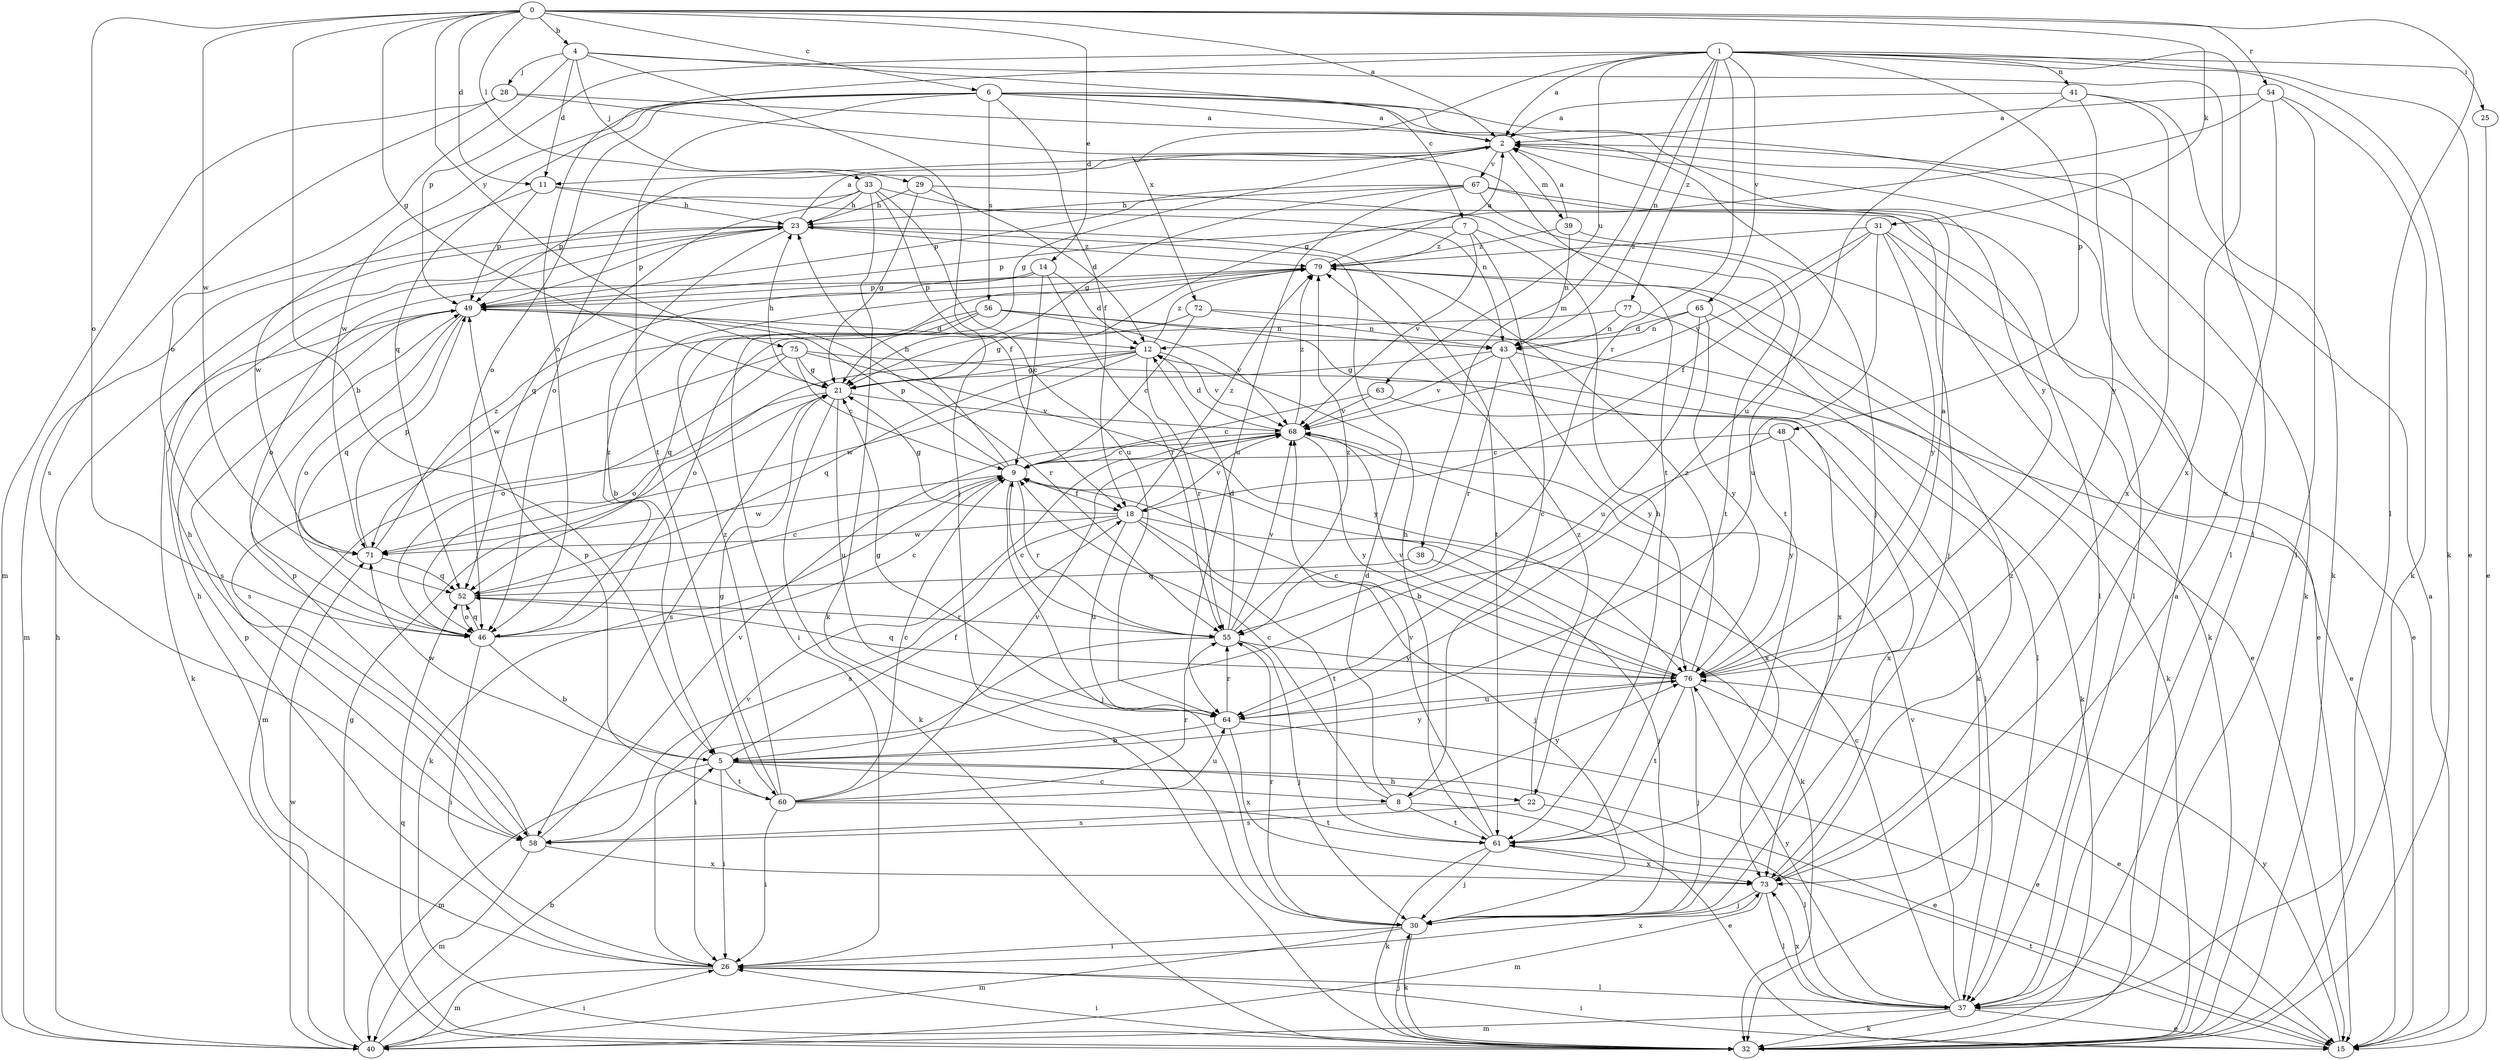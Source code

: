 strict digraph  {
0;
1;
2;
4;
5;
6;
7;
8;
9;
11;
12;
14;
15;
18;
21;
22;
23;
25;
26;
28;
29;
30;
31;
32;
33;
37;
38;
39;
40;
41;
43;
46;
48;
49;
52;
54;
55;
56;
58;
60;
61;
63;
64;
65;
67;
68;
71;
72;
73;
75;
76;
77;
79;
0 -> 2  [label=a];
0 -> 4  [label=b];
0 -> 5  [label=b];
0 -> 6  [label=c];
0 -> 11  [label=d];
0 -> 14  [label=e];
0 -> 21  [label=g];
0 -> 31  [label=k];
0 -> 33  [label=l];
0 -> 37  [label=l];
0 -> 46  [label=o];
0 -> 54  [label=r];
0 -> 71  [label=w];
0 -> 75  [label=y];
1 -> 2  [label=a];
1 -> 15  [label=e];
1 -> 25  [label=i];
1 -> 32  [label=k];
1 -> 38  [label=m];
1 -> 41  [label=n];
1 -> 43  [label=n];
1 -> 46  [label=o];
1 -> 48  [label=p];
1 -> 49  [label=p];
1 -> 55  [label=r];
1 -> 63  [label=u];
1 -> 65  [label=v];
1 -> 72  [label=x];
1 -> 73  [label=x];
1 -> 77  [label=z];
2 -> 11  [label=d];
2 -> 21  [label=g];
2 -> 32  [label=k];
2 -> 39  [label=m];
2 -> 46  [label=o];
2 -> 67  [label=v];
4 -> 7  [label=c];
4 -> 11  [label=d];
4 -> 28  [label=j];
4 -> 29  [label=j];
4 -> 30  [label=j];
4 -> 37  [label=l];
4 -> 46  [label=o];
5 -> 8  [label=c];
5 -> 15  [label=e];
5 -> 18  [label=f];
5 -> 22  [label=h];
5 -> 26  [label=i];
5 -> 40  [label=m];
5 -> 60  [label=t];
5 -> 71  [label=w];
5 -> 76  [label=y];
6 -> 2  [label=a];
6 -> 18  [label=f];
6 -> 30  [label=j];
6 -> 37  [label=l];
6 -> 46  [label=o];
6 -> 52  [label=q];
6 -> 56  [label=s];
6 -> 60  [label=t];
6 -> 71  [label=w];
6 -> 76  [label=y];
7 -> 8  [label=c];
7 -> 22  [label=h];
7 -> 49  [label=p];
7 -> 68  [label=v];
7 -> 79  [label=z];
8 -> 9  [label=c];
8 -> 12  [label=d];
8 -> 15  [label=e];
8 -> 58  [label=s];
8 -> 61  [label=t];
8 -> 76  [label=y];
9 -> 18  [label=f];
9 -> 23  [label=h];
9 -> 30  [label=j];
9 -> 32  [label=k];
9 -> 49  [label=p];
9 -> 55  [label=r];
9 -> 71  [label=w];
11 -> 23  [label=h];
11 -> 37  [label=l];
11 -> 49  [label=p];
11 -> 71  [label=w];
12 -> 21  [label=g];
12 -> 46  [label=o];
12 -> 52  [label=q];
12 -> 55  [label=r];
12 -> 68  [label=v];
12 -> 71  [label=w];
12 -> 79  [label=z];
14 -> 9  [label=c];
14 -> 12  [label=d];
14 -> 46  [label=o];
14 -> 49  [label=p];
14 -> 55  [label=r];
15 -> 2  [label=a];
15 -> 26  [label=i];
15 -> 61  [label=t];
15 -> 76  [label=y];
18 -> 21  [label=g];
18 -> 30  [label=j];
18 -> 32  [label=k];
18 -> 58  [label=s];
18 -> 61  [label=t];
18 -> 64  [label=u];
18 -> 68  [label=v];
18 -> 71  [label=w];
18 -> 79  [label=z];
21 -> 23  [label=h];
21 -> 32  [label=k];
21 -> 40  [label=m];
21 -> 58  [label=s];
21 -> 64  [label=u];
21 -> 68  [label=v];
22 -> 37  [label=l];
22 -> 58  [label=s];
22 -> 79  [label=z];
23 -> 2  [label=a];
23 -> 5  [label=b];
23 -> 40  [label=m];
23 -> 49  [label=p];
23 -> 61  [label=t];
23 -> 79  [label=z];
25 -> 15  [label=e];
26 -> 23  [label=h];
26 -> 37  [label=l];
26 -> 40  [label=m];
26 -> 49  [label=p];
26 -> 68  [label=v];
26 -> 73  [label=x];
28 -> 2  [label=a];
28 -> 40  [label=m];
28 -> 58  [label=s];
28 -> 61  [label=t];
29 -> 12  [label=d];
29 -> 21  [label=g];
29 -> 23  [label=h];
29 -> 61  [label=t];
30 -> 26  [label=i];
30 -> 32  [label=k];
30 -> 40  [label=m];
30 -> 55  [label=r];
31 -> 15  [label=e];
31 -> 18  [label=f];
31 -> 32  [label=k];
31 -> 64  [label=u];
31 -> 68  [label=v];
31 -> 76  [label=y];
31 -> 79  [label=z];
32 -> 2  [label=a];
32 -> 26  [label=i];
32 -> 30  [label=j];
32 -> 52  [label=q];
33 -> 18  [label=f];
33 -> 23  [label=h];
33 -> 32  [label=k];
33 -> 43  [label=n];
33 -> 49  [label=p];
33 -> 52  [label=q];
33 -> 64  [label=u];
37 -> 9  [label=c];
37 -> 15  [label=e];
37 -> 32  [label=k];
37 -> 40  [label=m];
37 -> 68  [label=v];
37 -> 73  [label=x];
37 -> 76  [label=y];
38 -> 30  [label=j];
38 -> 52  [label=q];
39 -> 2  [label=a];
39 -> 15  [label=e];
39 -> 43  [label=n];
39 -> 79  [label=z];
40 -> 5  [label=b];
40 -> 21  [label=g];
40 -> 23  [label=h];
40 -> 26  [label=i];
40 -> 71  [label=w];
41 -> 2  [label=a];
41 -> 32  [label=k];
41 -> 64  [label=u];
41 -> 73  [label=x];
41 -> 76  [label=y];
43 -> 21  [label=g];
43 -> 32  [label=k];
43 -> 55  [label=r];
43 -> 68  [label=v];
43 -> 76  [label=y];
46 -> 5  [label=b];
46 -> 9  [label=c];
46 -> 26  [label=i];
46 -> 52  [label=q];
46 -> 79  [label=z];
48 -> 5  [label=b];
48 -> 9  [label=c];
48 -> 73  [label=x];
48 -> 76  [label=y];
49 -> 12  [label=d];
49 -> 32  [label=k];
49 -> 46  [label=o];
49 -> 52  [label=q];
49 -> 55  [label=r];
49 -> 58  [label=s];
52 -> 9  [label=c];
52 -> 46  [label=o];
52 -> 55  [label=r];
54 -> 2  [label=a];
54 -> 21  [label=g];
54 -> 32  [label=k];
54 -> 37  [label=l];
54 -> 73  [label=x];
55 -> 9  [label=c];
55 -> 12  [label=d];
55 -> 26  [label=i];
55 -> 30  [label=j];
55 -> 68  [label=v];
55 -> 76  [label=y];
55 -> 79  [label=z];
56 -> 26  [label=i];
56 -> 32  [label=k];
56 -> 43  [label=n];
56 -> 52  [label=q];
56 -> 68  [label=v];
56 -> 71  [label=w];
58 -> 23  [label=h];
58 -> 40  [label=m];
58 -> 49  [label=p];
58 -> 68  [label=v];
58 -> 73  [label=x];
60 -> 9  [label=c];
60 -> 21  [label=g];
60 -> 26  [label=i];
60 -> 49  [label=p];
60 -> 55  [label=r];
60 -> 61  [label=t];
60 -> 64  [label=u];
60 -> 68  [label=v];
60 -> 79  [label=z];
61 -> 23  [label=h];
61 -> 30  [label=j];
61 -> 32  [label=k];
61 -> 68  [label=v];
61 -> 73  [label=x];
63 -> 9  [label=c];
63 -> 37  [label=l];
63 -> 68  [label=v];
64 -> 5  [label=b];
64 -> 15  [label=e];
64 -> 21  [label=g];
64 -> 55  [label=r];
64 -> 73  [label=x];
65 -> 12  [label=d];
65 -> 32  [label=k];
65 -> 43  [label=n];
65 -> 64  [label=u];
65 -> 76  [label=y];
67 -> 21  [label=g];
67 -> 23  [label=h];
67 -> 30  [label=j];
67 -> 37  [label=l];
67 -> 49  [label=p];
67 -> 61  [label=t];
67 -> 64  [label=u];
68 -> 9  [label=c];
68 -> 12  [label=d];
68 -> 73  [label=x];
68 -> 76  [label=y];
68 -> 79  [label=z];
71 -> 49  [label=p];
71 -> 52  [label=q];
71 -> 79  [label=z];
72 -> 9  [label=c];
72 -> 15  [label=e];
72 -> 21  [label=g];
72 -> 43  [label=n];
73 -> 30  [label=j];
73 -> 37  [label=l];
73 -> 40  [label=m];
73 -> 79  [label=z];
75 -> 9  [label=c];
75 -> 21  [label=g];
75 -> 46  [label=o];
75 -> 58  [label=s];
75 -> 73  [label=x];
75 -> 76  [label=y];
76 -> 2  [label=a];
76 -> 9  [label=c];
76 -> 15  [label=e];
76 -> 30  [label=j];
76 -> 52  [label=q];
76 -> 61  [label=t];
76 -> 64  [label=u];
76 -> 68  [label=v];
76 -> 79  [label=z];
77 -> 37  [label=l];
77 -> 43  [label=n];
77 -> 46  [label=o];
79 -> 2  [label=a];
79 -> 15  [label=e];
79 -> 49  [label=p];
}
